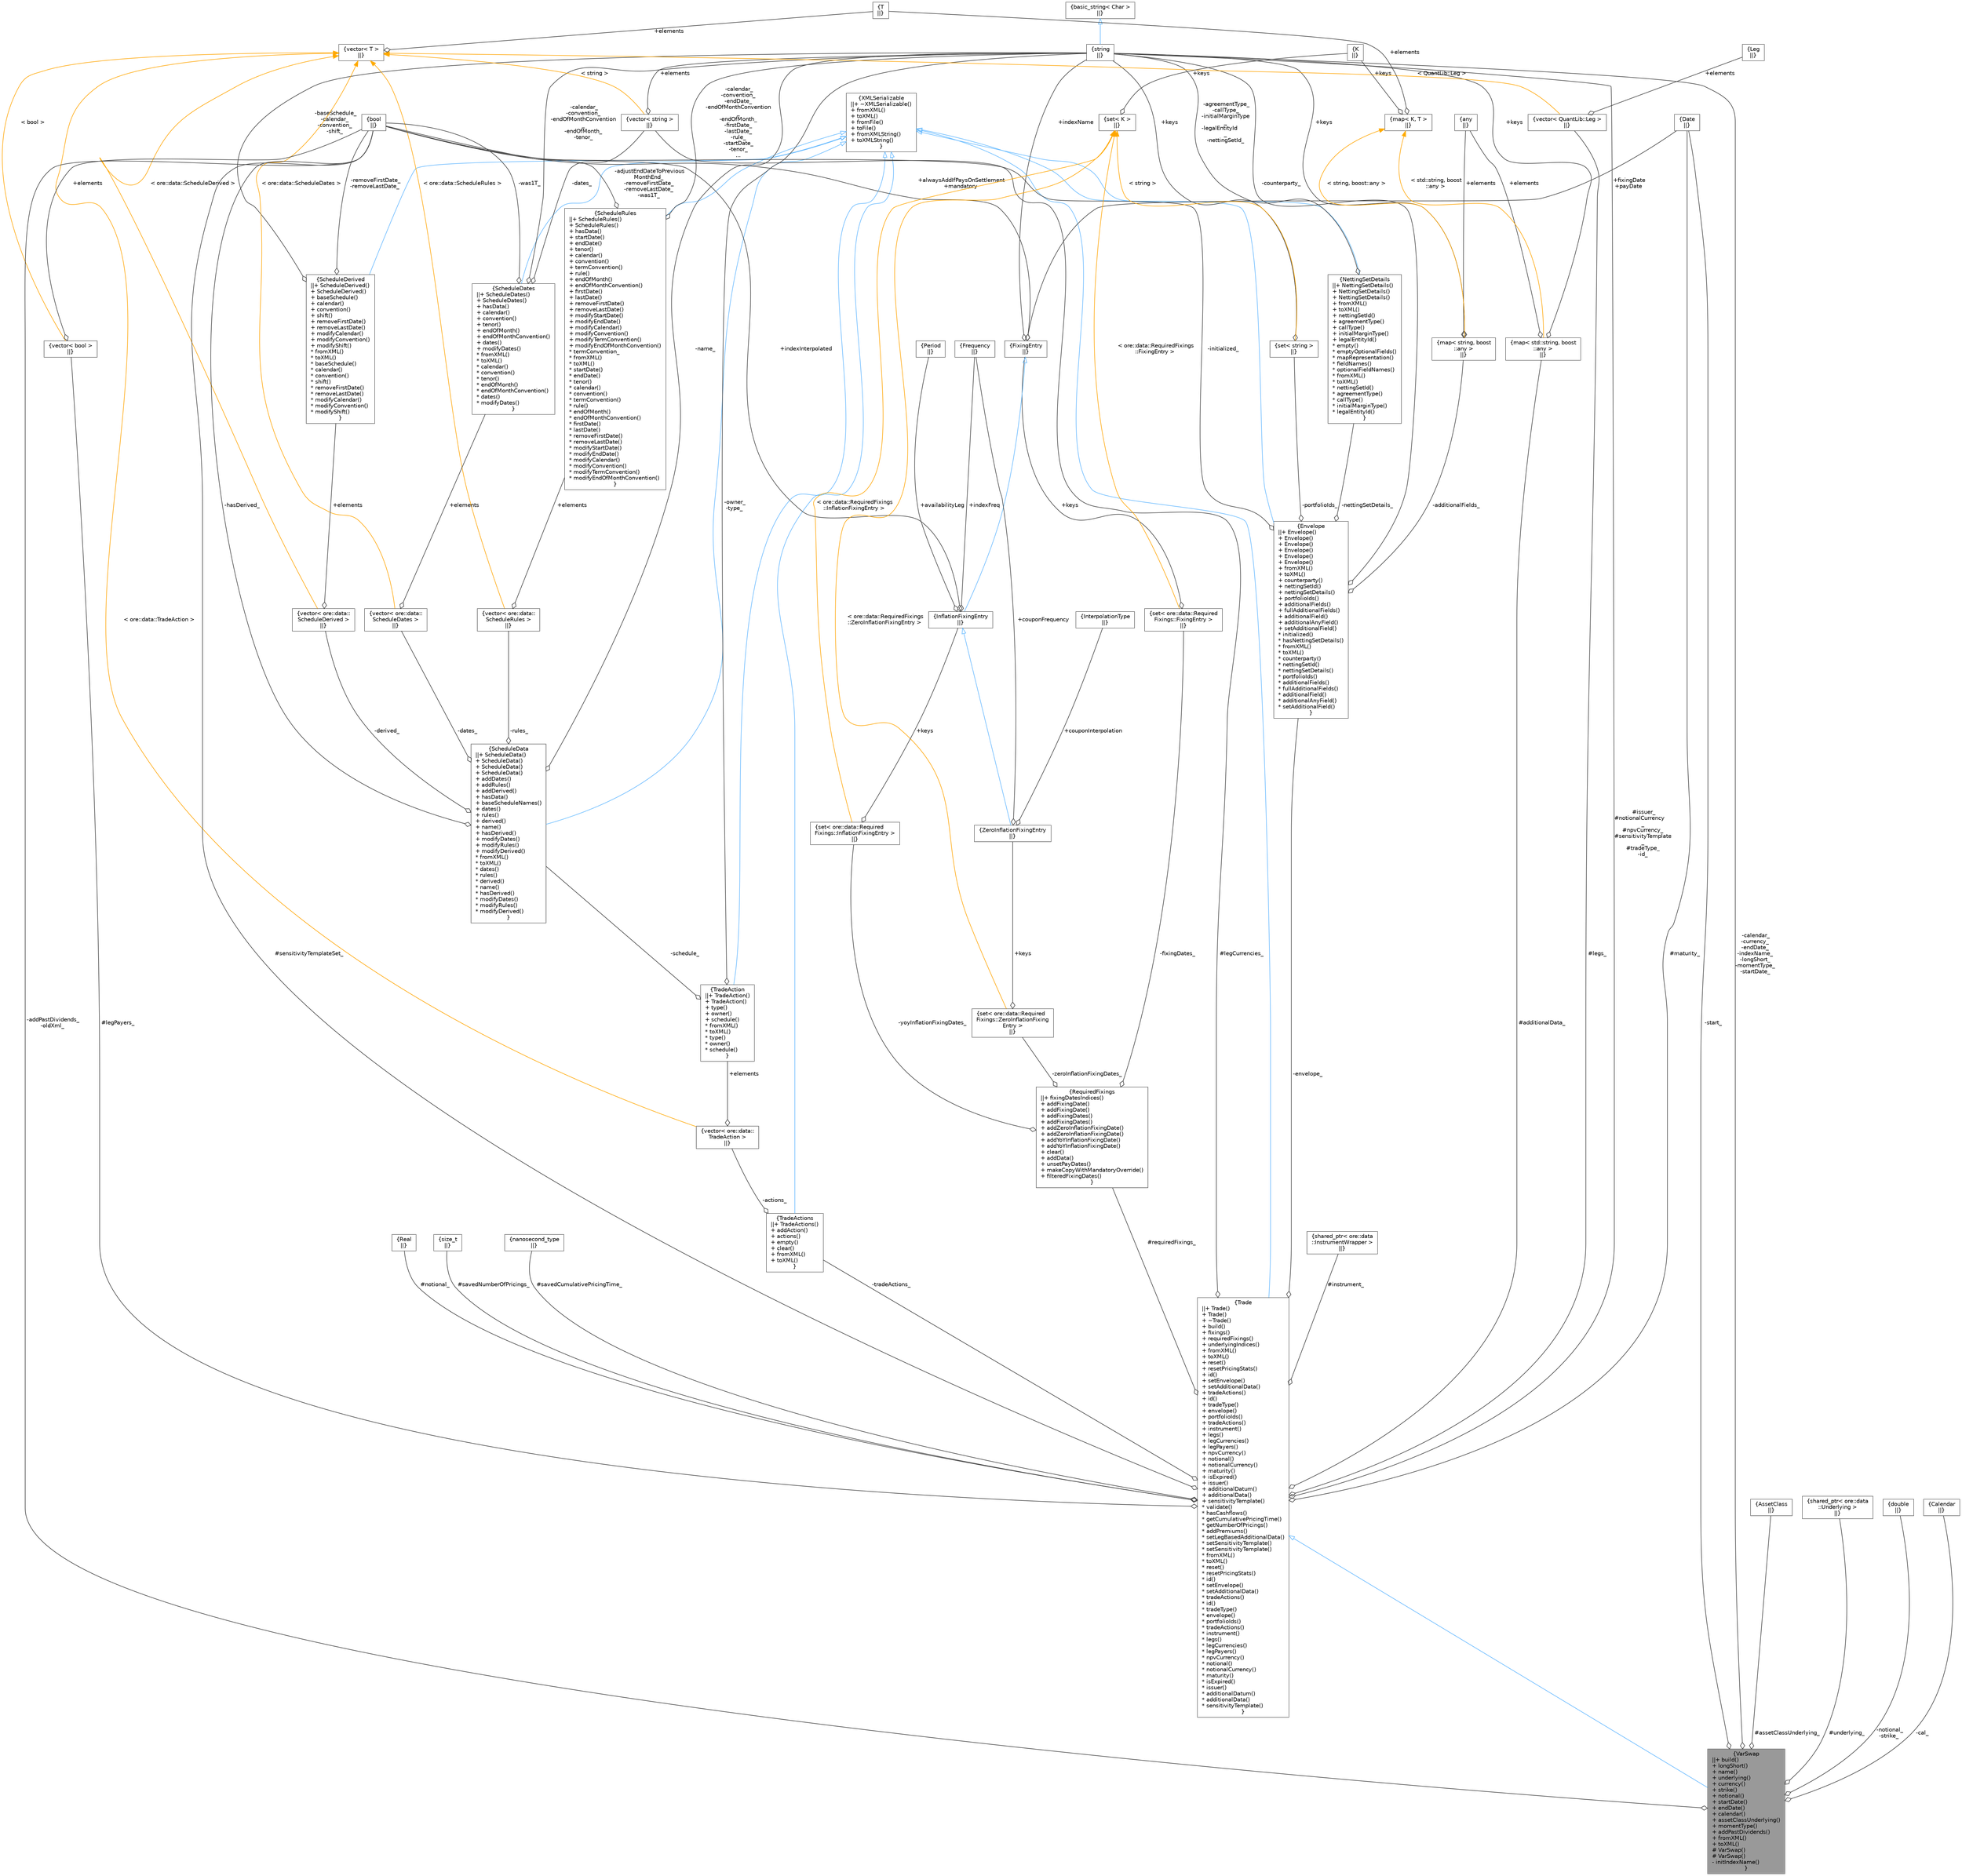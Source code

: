 digraph "VarSwap"
{
 // INTERACTIVE_SVG=YES
 // LATEX_PDF_SIZE
  bgcolor="transparent";
  edge [fontname=Helvetica,fontsize=10,labelfontname=Helvetica,labelfontsize=10];
  node [fontname=Helvetica,fontsize=10,shape=box,height=0.2,width=0.4];
  Node1 [label="{VarSwap\n||+ build()\l+ longShort()\l+ name()\l+ underlying()\l+ currency()\l+ strike()\l+ notional()\l+ startDate()\l+ endDate()\l+ calendar()\l+ assetClassUnderlying()\l+ momentType()\l+ addPastDividends()\l+ fromXML()\l+ toXML()\l# VarSwap()\l# VarSwap()\l- initIndexName()\l}",height=0.2,width=0.4,color="gray40", fillcolor="grey60", style="filled", fontcolor="black",tooltip=" "];
  Node2 -> Node1 [dir="back",color="steelblue1",style="solid",arrowtail="onormal"];
  Node2 [label="{Trade\n||+ Trade()\l+ Trade()\l+ ~Trade()\l+ build()\l+ fixings()\l+ requiredFixings()\l+ underlyingIndices()\l+ fromXML()\l+ toXML()\l+ reset()\l+ resetPricingStats()\l+ id()\l+ setEnvelope()\l+ setAdditionalData()\l+ tradeActions()\l+ id()\l+ tradeType()\l+ envelope()\l+ portfolioIds()\l+ tradeActions()\l+ instrument()\l+ legs()\l+ legCurrencies()\l+ legPayers()\l+ npvCurrency()\l+ notional()\l+ notionalCurrency()\l+ maturity()\l+ isExpired()\l+ issuer()\l+ additionalDatum()\l+ additionalData()\l+ sensitivityTemplate()\l* validate()\l* hasCashflows()\l* getCumulativePricingTime()\l* getNumberOfPricings()\l* addPremiums()\l* setLegBasedAdditionalData()\l* setSensitivityTemplate()\l* setSensitivityTemplate()\l* fromXML()\l* toXML()\l* reset()\l* resetPricingStats()\l* id()\l* setEnvelope()\l* setAdditionalData()\l* tradeActions()\l* id()\l* tradeType()\l* envelope()\l* portfolioIds()\l* tradeActions()\l* instrument()\l* legs()\l* legCurrencies()\l* legPayers()\l* npvCurrency()\l* notional()\l* notionalCurrency()\l* maturity()\l* isExpired()\l* issuer()\l* additionalDatum()\l* additionalData()\l* sensitivityTemplate()\l}",height=0.2,width=0.4,color="gray40", fillcolor="white", style="filled",URL="$classore_1_1data_1_1_trade.html",tooltip="Trade base class."];
  Node3 -> Node2 [dir="back",color="steelblue1",style="solid",arrowtail="onormal"];
  Node3 [label="{XMLSerializable\n||+ ~XMLSerializable()\l+ fromXML()\l+ toXML()\l+ fromFile()\l+ toFile()\l+ fromXMLString()\l+ toXMLString()\l}",height=0.2,width=0.4,color="gray40", fillcolor="white", style="filled",URL="$classore_1_1data_1_1_x_m_l_serializable.html",tooltip="Base class for all serializable classes."];
  Node4 -> Node2 [color="grey25",style="solid",label=" #issuer_\n#notionalCurrency\l_\n#npvCurrency_\n#sensitivityTemplate\l_\n#tradeType_\n-id_" ,arrowhead="odiamond"];
  Node4 [label="{string\n||}",height=0.2,width=0.4,color="gray40", fillcolor="white", style="filled",tooltip=" "];
  Node5 -> Node4 [dir="back",color="steelblue1",style="solid",arrowtail="onormal"];
  Node5 [label="{basic_string\< Char \>\n||}",height=0.2,width=0.4,color="gray40", fillcolor="white", style="filled",tooltip=" "];
  Node6 -> Node2 [color="grey25",style="solid",label=" #instrument_" ,arrowhead="odiamond"];
  Node6 [label="{shared_ptr\< ore::data\l::InstrumentWrapper \>\n||}",height=0.2,width=0.4,color="gray40", fillcolor="white", style="filled",tooltip=" "];
  Node7 -> Node2 [color="grey25",style="solid",label=" #legs_" ,arrowhead="odiamond"];
  Node7 [label="{vector\< QuantLib::Leg \>\n||}",height=0.2,width=0.4,color="gray40", fillcolor="white", style="filled",tooltip=" "];
  Node8 -> Node7 [color="grey25",style="solid",label=" +elements" ,arrowhead="odiamond"];
  Node8 [label="{Leg\n||}",height=0.2,width=0.4,color="gray40", fillcolor="white", style="filled",tooltip=" "];
  Node9 -> Node7 [dir="back",color="orange",style="solid",label=" \< QuantLib::Leg \>" ];
  Node9 [label="{vector\< T \>\n||}",height=0.2,width=0.4,color="gray40", fillcolor="white", style="filled",tooltip=" "];
  Node10 -> Node9 [color="grey25",style="solid",label=" +elements" ,arrowhead="odiamond"];
  Node10 [label="{T\n||}",height=0.2,width=0.4,color="gray40", fillcolor="white", style="filled",tooltip=" "];
  Node11 -> Node2 [color="grey25",style="solid",label=" #legCurrencies_" ,arrowhead="odiamond"];
  Node11 [label="{vector\< string \>\n||}",height=0.2,width=0.4,color="gray40", fillcolor="white", style="filled",tooltip=" "];
  Node4 -> Node11 [color="grey25",style="solid",label=" +elements" ,arrowhead="odiamond"];
  Node9 -> Node11 [dir="back",color="orange",style="solid",label=" \< string \>" ];
  Node12 -> Node2 [color="grey25",style="solid",label=" #legPayers_" ,arrowhead="odiamond"];
  Node12 [label="{vector\< bool \>\n||}",height=0.2,width=0.4,color="gray40", fillcolor="white", style="filled",tooltip=" "];
  Node13 -> Node12 [color="grey25",style="solid",label=" +elements" ,arrowhead="odiamond"];
  Node13 [label="{bool\n||}",height=0.2,width=0.4,color="gray40", fillcolor="white", style="filled",URL="$classbool.html",tooltip=" "];
  Node9 -> Node12 [dir="back",color="orange",style="solid",label=" \< bool \>" ];
  Node14 -> Node2 [color="grey25",style="solid",label=" #notional_" ,arrowhead="odiamond"];
  Node14 [label="{Real\n||}",height=0.2,width=0.4,color="gray40", fillcolor="white", style="filled",tooltip=" "];
  Node15 -> Node2 [color="grey25",style="solid",label=" #maturity_" ,arrowhead="odiamond"];
  Node15 [label="{Date\n||}",height=0.2,width=0.4,color="gray40", fillcolor="white", style="filled",tooltip=" "];
  Node13 -> Node2 [color="grey25",style="solid",label=" #sensitivityTemplateSet_" ,arrowhead="odiamond"];
  Node16 -> Node2 [color="grey25",style="solid",label=" #savedNumberOfPricings_" ,arrowhead="odiamond"];
  Node16 [label="{size_t\n||}",height=0.2,width=0.4,color="gray40", fillcolor="white", style="filled",tooltip=" "];
  Node17 -> Node2 [color="grey25",style="solid",label=" #savedCumulativePricingTime_" ,arrowhead="odiamond"];
  Node17 [label="{nanosecond_type\n||}",height=0.2,width=0.4,color="gray40", fillcolor="white", style="filled",tooltip=" "];
  Node18 -> Node2 [color="grey25",style="solid",label=" #requiredFixings_" ,arrowhead="odiamond"];
  Node18 [label="{RequiredFixings\n||+ fixingDatesIndices()\l+ addFixingDate()\l+ addFixingDate()\l+ addFixingDates()\l+ addFixingDates()\l+ addZeroInflationFixingDate()\l+ addZeroInflationFixingDate()\l+ addYoYInflationFixingDate()\l+ addYoYInflationFixingDate()\l+ clear()\l+ addData()\l+ unsetPayDates()\l+ makeCopyWithMandatoryOverride()\l+ filteredFixingDates()\l}",height=0.2,width=0.4,color="gray40", fillcolor="white", style="filled",URL="$classore_1_1data_1_1_required_fixings.html",tooltip=" "];
  Node19 -> Node18 [color="grey25",style="solid",label=" -fixingDates_" ,arrowhead="odiamond"];
  Node19 [label="{set\< ore::data::Required\lFixings::FixingEntry \>\n||}",height=0.2,width=0.4,color="gray40", fillcolor="white", style="filled",tooltip=" "];
  Node20 -> Node19 [color="grey25",style="solid",label=" +keys" ,arrowhead="odiamond"];
  Node20 [label="{FixingEntry\n||}",height=0.2,width=0.4,color="gray40", fillcolor="white", style="filled",URL="$structore_1_1data_1_1_required_fixings_1_1_fixing_entry.html",tooltip=" "];
  Node4 -> Node20 [color="grey25",style="solid",label=" +indexName" ,arrowhead="odiamond"];
  Node15 -> Node20 [color="grey25",style="solid",label=" +fixingDate\n+payDate" ,arrowhead="odiamond"];
  Node13 -> Node20 [color="grey25",style="solid",label=" +alwaysAddIfPaysOnSettlement\n+mandatory" ,arrowhead="odiamond"];
  Node21 -> Node19 [dir="back",color="orange",style="solid",label=" \< ore::data::RequiredFixings\l::FixingEntry \>" ];
  Node21 [label="{set\< K \>\n||}",height=0.2,width=0.4,color="gray40", fillcolor="white", style="filled",tooltip=" "];
  Node22 -> Node21 [color="grey25",style="solid",label=" +keys" ,arrowhead="odiamond"];
  Node22 [label="{K\n||}",height=0.2,width=0.4,color="gray40", fillcolor="white", style="filled",tooltip=" "];
  Node23 -> Node18 [color="grey25",style="solid",label=" -zeroInflationFixingDates_" ,arrowhead="odiamond"];
  Node23 [label="{set\< ore::data::Required\lFixings::ZeroInflationFixing\lEntry \>\n||}",height=0.2,width=0.4,color="gray40", fillcolor="white", style="filled",tooltip=" "];
  Node24 -> Node23 [color="grey25",style="solid",label=" +keys" ,arrowhead="odiamond"];
  Node24 [label="{ZeroInflationFixingEntry\n||}",height=0.2,width=0.4,color="gray40", fillcolor="white", style="filled",URL="$structore_1_1data_1_1_required_fixings_1_1_zero_inflation_fixing_entry.html",tooltip=" "];
  Node25 -> Node24 [dir="back",color="steelblue1",style="solid",arrowtail="onormal"];
  Node25 [label="{InflationFixingEntry\n||}",height=0.2,width=0.4,color="gray40", fillcolor="white", style="filled",URL="$structore_1_1data_1_1_required_fixings_1_1_inflation_fixing_entry.html",tooltip=" "];
  Node20 -> Node25 [dir="back",color="steelblue1",style="solid",arrowtail="onormal"];
  Node13 -> Node25 [color="grey25",style="solid",label=" +indexInterpolated" ,arrowhead="odiamond"];
  Node26 -> Node25 [color="grey25",style="solid",label=" +indexFreq" ,arrowhead="odiamond"];
  Node26 [label="{Frequency\n||}",height=0.2,width=0.4,color="gray40", fillcolor="white", style="filled",tooltip=" "];
  Node27 -> Node25 [color="grey25",style="solid",label=" +availabilityLeg" ,arrowhead="odiamond"];
  Node27 [label="{Period\n||}",height=0.2,width=0.4,color="gray40", fillcolor="white", style="filled",tooltip=" "];
  Node28 -> Node24 [color="grey25",style="solid",label=" +couponInterpolation" ,arrowhead="odiamond"];
  Node28 [label="{InterpolationType\n||}",height=0.2,width=0.4,color="gray40", fillcolor="white", style="filled",tooltip=" "];
  Node26 -> Node24 [color="grey25",style="solid",label=" +couponFrequency" ,arrowhead="odiamond"];
  Node21 -> Node23 [dir="back",color="orange",style="solid",label=" \< ore::data::RequiredFixings\l::ZeroInflationFixingEntry \>" ];
  Node29 -> Node18 [color="grey25",style="solid",label=" -yoyInflationFixingDates_" ,arrowhead="odiamond"];
  Node29 [label="{set\< ore::data::Required\lFixings::InflationFixingEntry \>\n||}",height=0.2,width=0.4,color="gray40", fillcolor="white", style="filled",tooltip=" "];
  Node25 -> Node29 [color="grey25",style="solid",label=" +keys" ,arrowhead="odiamond"];
  Node21 -> Node29 [dir="back",color="orange",style="solid",label=" \< ore::data::RequiredFixings\l::InflationFixingEntry \>" ];
  Node30 -> Node2 [color="grey25",style="solid",label=" #additionalData_" ,arrowhead="odiamond"];
  Node30 [label="{map\< std::string, boost\l::any \>\n||}",height=0.2,width=0.4,color="gray40", fillcolor="white", style="filled",tooltip=" "];
  Node4 -> Node30 [color="grey25",style="solid",label=" +keys" ,arrowhead="odiamond"];
  Node31 -> Node30 [color="grey25",style="solid",label=" +elements" ,arrowhead="odiamond"];
  Node31 [label="{any\n||}",height=0.2,width=0.4,color="gray40", fillcolor="white", style="filled",tooltip=" "];
  Node32 -> Node30 [dir="back",color="orange",style="solid",label=" \< std::string, boost\l::any \>" ];
  Node32 [label="{map\< K, T \>\n||}",height=0.2,width=0.4,color="gray40", fillcolor="white", style="filled",tooltip=" "];
  Node22 -> Node32 [color="grey25",style="solid",label=" +keys" ,arrowhead="odiamond"];
  Node10 -> Node32 [color="grey25",style="solid",label=" +elements" ,arrowhead="odiamond"];
  Node33 -> Node2 [color="grey25",style="solid",label=" -envelope_" ,arrowhead="odiamond"];
  Node33 [label="{Envelope\n||+ Envelope()\l+ Envelope()\l+ Envelope()\l+ Envelope()\l+ Envelope()\l+ Envelope()\l+ fromXML()\l+ toXML()\l+ counterparty()\l+ nettingSetId()\l+ nettingSetDetails()\l+ portfolioIds()\l+ additionalFields()\l+ fullAdditionalFields()\l+ additionalField()\l+ additionalAnyField()\l+ setAdditionalField()\l* initialized()\l* hasNettingSetDetails()\l* fromXML()\l* toXML()\l* counterparty()\l* nettingSetId()\l* nettingSetDetails()\l* portfolioIds()\l* additionalFields()\l* fullAdditionalFields()\l* additionalField()\l* additionalAnyField()\l* setAdditionalField()\l}",height=0.2,width=0.4,color="gray40", fillcolor="white", style="filled",URL="$classore_1_1data_1_1_envelope.html",tooltip="Serializable object holding generic trade data, reporting dimensions."];
  Node3 -> Node33 [dir="back",color="steelblue1",style="solid",arrowtail="onormal"];
  Node4 -> Node33 [color="grey25",style="solid",label=" -counterparty_" ,arrowhead="odiamond"];
  Node34 -> Node33 [color="grey25",style="solid",label=" -nettingSetDetails_" ,arrowhead="odiamond"];
  Node34 [label="{NettingSetDetails\n||+ NettingSetDetails()\l+ NettingSetDetails()\l+ NettingSetDetails()\l+ fromXML()\l+ toXML()\l+ nettingSetId()\l+ agreementType()\l+ callType()\l+ initialMarginType()\l+ legalEntityId()\l* empty()\l* emptyOptionalFields()\l* mapRepresentation()\l* fieldNames()\l* optionalFieldNames()\l* fromXML()\l* toXML()\l* nettingSetId()\l* agreementType()\l* callType()\l* initialMarginType()\l* legalEntityId()\l}",height=0.2,width=0.4,color="gray40", fillcolor="white", style="filled",URL="$classore_1_1data_1_1_netting_set_details.html",tooltip="Serializable object holding netting set identification data."];
  Node3 -> Node34 [dir="back",color="steelblue1",style="solid",arrowtail="onormal"];
  Node4 -> Node34 [color="grey25",style="solid",label=" -agreementType_\n-callType_\n-initialMarginType\l_\n-legalEntityId\l_\n-nettingSetId_" ,arrowhead="odiamond"];
  Node35 -> Node33 [color="grey25",style="solid",label=" -portfolioIds_" ,arrowhead="odiamond"];
  Node35 [label="{set\< string \>\n||}",height=0.2,width=0.4,color="gray40", fillcolor="white", style="filled",tooltip=" "];
  Node4 -> Node35 [color="grey25",style="solid",label=" +keys" ,arrowhead="odiamond"];
  Node21 -> Node35 [dir="back",color="orange",style="solid",label=" \< string \>" ];
  Node36 -> Node33 [color="grey25",style="solid",label=" -additionalFields_" ,arrowhead="odiamond"];
  Node36 [label="{map\< string, boost\l::any \>\n||}",height=0.2,width=0.4,color="gray40", fillcolor="white", style="filled",tooltip=" "];
  Node4 -> Node36 [color="grey25",style="solid",label=" +keys" ,arrowhead="odiamond"];
  Node31 -> Node36 [color="grey25",style="solid",label=" +elements" ,arrowhead="odiamond"];
  Node32 -> Node36 [dir="back",color="orange",style="solid",label=" \< string, boost::any \>" ];
  Node13 -> Node33 [color="grey25",style="solid",label=" -initialized_" ,arrowhead="odiamond"];
  Node37 -> Node2 [color="grey25",style="solid",label=" -tradeActions_" ,arrowhead="odiamond"];
  Node37 [label="{TradeActions\n||+ TradeActions()\l+ addAction()\l+ actions()\l+ empty()\l+ clear()\l+ fromXML()\l+ toXML()\l}",height=0.2,width=0.4,color="gray40", fillcolor="white", style="filled",URL="$classore_1_1data_1_1_trade_actions.html",tooltip="Serializable object holding generic trade actions."];
  Node3 -> Node37 [dir="back",color="steelblue1",style="solid",arrowtail="onormal"];
  Node38 -> Node37 [color="grey25",style="solid",label=" -actions_" ,arrowhead="odiamond"];
  Node38 [label="{vector\< ore::data::\lTradeAction \>\n||}",height=0.2,width=0.4,color="gray40", fillcolor="white", style="filled",tooltip=" "];
  Node39 -> Node38 [color="grey25",style="solid",label=" +elements" ,arrowhead="odiamond"];
  Node39 [label="{TradeAction\n||+ TradeAction()\l+ TradeAction()\l+ type()\l+ owner()\l+ schedule()\l* fromXML()\l* toXML()\l* type()\l* owner()\l* schedule()\l}",height=0.2,width=0.4,color="gray40", fillcolor="white", style="filled",URL="$classore_1_1data_1_1_trade_action.html",tooltip="Serializable object holding a trade action."];
  Node3 -> Node39 [dir="back",color="steelblue1",style="solid",arrowtail="onormal"];
  Node4 -> Node39 [color="grey25",style="solid",label=" -owner_\n-type_" ,arrowhead="odiamond"];
  Node40 -> Node39 [color="grey25",style="solid",label=" -schedule_" ,arrowhead="odiamond"];
  Node40 [label="{ScheduleData\n||+ ScheduleData()\l+ ScheduleData()\l+ ScheduleData()\l+ ScheduleData()\l+ addDates()\l+ addRules()\l+ addDerived()\l+ hasData()\l+ baseScheduleNames()\l+ dates()\l+ rules()\l+ derived()\l+ name()\l+ hasDerived()\l+ modifyDates()\l+ modifyRules()\l+ modifyDerived()\l* fromXML()\l* toXML()\l* dates()\l* rules()\l* derived()\l* name()\l* hasDerived()\l* modifyDates()\l* modifyRules()\l* modifyDerived()\l}",height=0.2,width=0.4,color="gray40", fillcolor="white", style="filled",URL="$classore_1_1data_1_1_schedule_data.html",tooltip="Serializable schedule data."];
  Node3 -> Node40 [dir="back",color="steelblue1",style="solid",arrowtail="onormal"];
  Node41 -> Node40 [color="grey25",style="solid",label=" -dates_" ,arrowhead="odiamond"];
  Node41 [label="{vector\< ore::data::\lScheduleDates \>\n||}",height=0.2,width=0.4,color="gray40", fillcolor="white", style="filled",tooltip=" "];
  Node42 -> Node41 [color="grey25",style="solid",label=" +elements" ,arrowhead="odiamond"];
  Node42 [label="{ScheduleDates\n||+ ScheduleDates()\l+ ScheduleDates()\l+ hasData()\l+ calendar()\l+ convention()\l+ tenor()\l+ endOfMonth()\l+ endOfMonthConvention()\l+ dates()\l+ modifyDates()\l* fromXML()\l* toXML()\l* calendar()\l* convention()\l* tenor()\l* endOfMonth()\l* endOfMonthConvention()\l* dates()\l* modifyDates()\l}",height=0.2,width=0.4,color="gray40", fillcolor="white", style="filled",URL="$classore_1_1data_1_1_schedule_dates.html",tooltip="Serializable object holding schedule Dates data."];
  Node3 -> Node42 [dir="back",color="steelblue1",style="solid",arrowtail="onormal"];
  Node4 -> Node42 [color="grey25",style="solid",label=" -calendar_\n-convention_\n-endOfMonthConvention\l_\n-endOfMonth_\n-tenor_" ,arrowhead="odiamond"];
  Node11 -> Node42 [color="grey25",style="solid",label=" -dates_" ,arrowhead="odiamond"];
  Node13 -> Node42 [color="grey25",style="solid",label=" -was1T_" ,arrowhead="odiamond"];
  Node9 -> Node41 [dir="back",color="orange",style="solid",label=" \< ore::data::ScheduleDates \>" ];
  Node43 -> Node40 [color="grey25",style="solid",label=" -rules_" ,arrowhead="odiamond"];
  Node43 [label="{vector\< ore::data::\lScheduleRules \>\n||}",height=0.2,width=0.4,color="gray40", fillcolor="white", style="filled",tooltip=" "];
  Node44 -> Node43 [color="grey25",style="solid",label=" +elements" ,arrowhead="odiamond"];
  Node44 [label="{ScheduleRules\n||+ ScheduleRules()\l+ ScheduleRules()\l+ hasData()\l+ startDate()\l+ endDate()\l+ tenor()\l+ calendar()\l+ convention()\l+ termConvention()\l+ rule()\l+ endOfMonth()\l+ endOfMonthConvention()\l+ firstDate()\l+ lastDate()\l+ removeFirstDate()\l+ removeLastDate()\l+ modifyStartDate()\l+ modifyEndDate()\l+ modifyCalendar()\l+ modifyConvention()\l+ modifyTermConvention()\l+ modifyEndOfMonthConvention()\l* termConvention_\l* fromXML()\l* toXML()\l* startDate()\l* endDate()\l* tenor()\l* calendar()\l* convention()\l* termConvention()\l* rule()\l* endOfMonth()\l* endOfMonthConvention()\l* firstDate()\l* lastDate()\l* removeFirstDate()\l* removeLastDate()\l* modifyStartDate()\l* modifyEndDate()\l* modifyCalendar()\l* modifyConvention()\l* modifyTermConvention()\l* modifyEndOfMonthConvention()\l}",height=0.2,width=0.4,color="gray40", fillcolor="white", style="filled",URL="$classore_1_1data_1_1_schedule_rules.html",tooltip="Serializable object holding schedule Rules data."];
  Node3 -> Node44 [dir="back",color="steelblue1",style="solid",arrowtail="onormal"];
  Node4 -> Node44 [color="grey25",style="solid",label=" -calendar_\n-convention_\n-endDate_\n-endOfMonthConvention\l_\n-endOfMonth_\n-firstDate_\n-lastDate_\n-rule_\n-startDate_\n-tenor_\n..." ,arrowhead="odiamond"];
  Node13 -> Node44 [color="grey25",style="solid",label=" -adjustEndDateToPrevious\lMonthEnd_\n-removeFirstDate_\n-removeLastDate_\n-was1T_" ,arrowhead="odiamond"];
  Node9 -> Node43 [dir="back",color="orange",style="solid",label=" \< ore::data::ScheduleRules \>" ];
  Node45 -> Node40 [color="grey25",style="solid",label=" -derived_" ,arrowhead="odiamond"];
  Node45 [label="{vector\< ore::data::\lScheduleDerived \>\n||}",height=0.2,width=0.4,color="gray40", fillcolor="white", style="filled",tooltip=" "];
  Node46 -> Node45 [color="grey25",style="solid",label=" +elements" ,arrowhead="odiamond"];
  Node46 [label="{ScheduleDerived\n||+ ScheduleDerived()\l+ ScheduleDerived()\l+ baseSchedule()\l+ calendar()\l+ convention()\l+ shift()\l+ removeFirstDate()\l+ removeLastDate()\l+ modifyCalendar()\l+ modifyConvention()\l+ modifyShift()\l* fromXML()\l* toXML()\l* baseSchedule()\l* calendar()\l* convention()\l* shift()\l* removeFirstDate()\l* removeLastDate()\l* modifyCalendar()\l* modifyConvention()\l* modifyShift()\l}",height=0.2,width=0.4,color="gray40", fillcolor="white", style="filled",URL="$classore_1_1data_1_1_schedule_derived.html",tooltip="Serializable object holding Derived schedule data."];
  Node3 -> Node46 [dir="back",color="steelblue1",style="solid",arrowtail="onormal"];
  Node4 -> Node46 [color="grey25",style="solid",label=" -baseSchedule_\n-calendar_\n-convention_\n-shift_" ,arrowhead="odiamond"];
  Node13 -> Node46 [color="grey25",style="solid",label=" -removeFirstDate_\n-removeLastDate_" ,arrowhead="odiamond"];
  Node9 -> Node45 [dir="back",color="orange",style="solid",label=" \< ore::data::ScheduleDerived \>" ];
  Node4 -> Node40 [color="grey25",style="solid",label=" -name_" ,arrowhead="odiamond"];
  Node13 -> Node40 [color="grey25",style="solid",label=" -hasDerived_" ,arrowhead="odiamond"];
  Node9 -> Node38 [dir="back",color="orange",style="solid",label=" \< ore::data::TradeAction \>" ];
  Node47 -> Node1 [color="grey25",style="solid",label=" #assetClassUnderlying_" ,arrowhead="odiamond"];
  Node47 [label="{AssetClass\n||}",height=0.2,width=0.4,color="gray40", fillcolor="white", style="filled",tooltip=" "];
  Node48 -> Node1 [color="grey25",style="solid",label=" #underlying_" ,arrowhead="odiamond"];
  Node48 [label="{shared_ptr\< ore::data\l::Underlying \>\n||}",height=0.2,width=0.4,color="gray40", fillcolor="white", style="filled",tooltip=" "];
  Node4 -> Node1 [color="grey25",style="solid",label=" -calendar_\n-currency_\n-endDate_\n-indexName_\n-longShort_\n-momentType_\n-startDate_" ,arrowhead="odiamond"];
  Node49 -> Node1 [color="grey25",style="solid",label=" -notional_\n-strike_" ,arrowhead="odiamond"];
  Node49 [label="{double\n||}",height=0.2,width=0.4,color="gray40", fillcolor="white", style="filled",tooltip=" "];
  Node13 -> Node1 [color="grey25",style="solid",label=" -addPastDividends_\n-oldXml_" ,arrowhead="odiamond"];
  Node15 -> Node1 [color="grey25",style="solid",label=" -start_" ,arrowhead="odiamond"];
  Node50 -> Node1 [color="grey25",style="solid",label=" -cal_" ,arrowhead="odiamond"];
  Node50 [label="{Calendar\n||}",height=0.2,width=0.4,color="gray40", fillcolor="white", style="filled",tooltip=" "];
}
